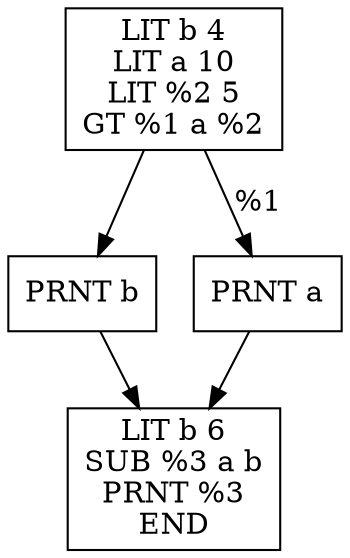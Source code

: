digraph finite_state_machine {
   rankdir=TB;
   ratio = auto
   block0[ shape=rect label=<LIT b 4<br/>LIT a 10<br/>LIT %2 5<br/>GT %1 a %2<br/>> ]
   block1[ shape=rect label=<PRNT b<br/>> ]
   block2[ shape=rect label=<PRNT a<br/>> ]
   block3[ shape=rect label=<LIT b 6<br/>SUB %3 a b<br/>PRNT %3<br/>END<br/>> ]
   block0 -> block2 [ label="%1" ]
   block0 -> block1 [ label="" ]
   block1 -> block3 [ label="" ]
   block2 -> block3 [ label="" ]
}
